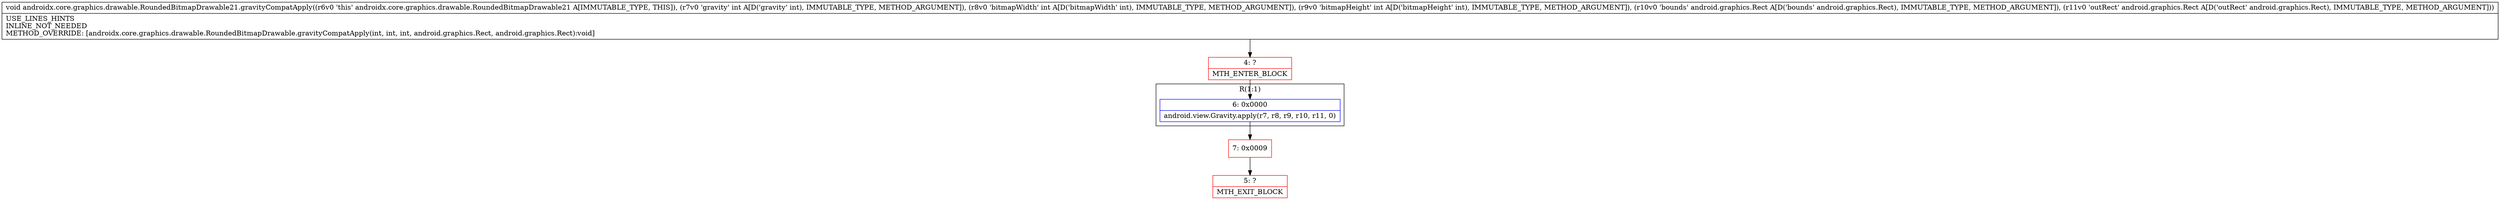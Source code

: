 digraph "CFG forandroidx.core.graphics.drawable.RoundedBitmapDrawable21.gravityCompatApply(IIILandroid\/graphics\/Rect;Landroid\/graphics\/Rect;)V" {
subgraph cluster_Region_1255613222 {
label = "R(1:1)";
node [shape=record,color=blue];
Node_6 [shape=record,label="{6\:\ 0x0000|android.view.Gravity.apply(r7, r8, r9, r10, r11, 0)\l}"];
}
Node_4 [shape=record,color=red,label="{4\:\ ?|MTH_ENTER_BLOCK\l}"];
Node_7 [shape=record,color=red,label="{7\:\ 0x0009}"];
Node_5 [shape=record,color=red,label="{5\:\ ?|MTH_EXIT_BLOCK\l}"];
MethodNode[shape=record,label="{void androidx.core.graphics.drawable.RoundedBitmapDrawable21.gravityCompatApply((r6v0 'this' androidx.core.graphics.drawable.RoundedBitmapDrawable21 A[IMMUTABLE_TYPE, THIS]), (r7v0 'gravity' int A[D('gravity' int), IMMUTABLE_TYPE, METHOD_ARGUMENT]), (r8v0 'bitmapWidth' int A[D('bitmapWidth' int), IMMUTABLE_TYPE, METHOD_ARGUMENT]), (r9v0 'bitmapHeight' int A[D('bitmapHeight' int), IMMUTABLE_TYPE, METHOD_ARGUMENT]), (r10v0 'bounds' android.graphics.Rect A[D('bounds' android.graphics.Rect), IMMUTABLE_TYPE, METHOD_ARGUMENT]), (r11v0 'outRect' android.graphics.Rect A[D('outRect' android.graphics.Rect), IMMUTABLE_TYPE, METHOD_ARGUMENT]))  | USE_LINES_HINTS\lINLINE_NOT_NEEDED\lMETHOD_OVERRIDE: [androidx.core.graphics.drawable.RoundedBitmapDrawable.gravityCompatApply(int, int, int, android.graphics.Rect, android.graphics.Rect):void]\l}"];
MethodNode -> Node_4;Node_6 -> Node_7;
Node_4 -> Node_6;
Node_7 -> Node_5;
}

